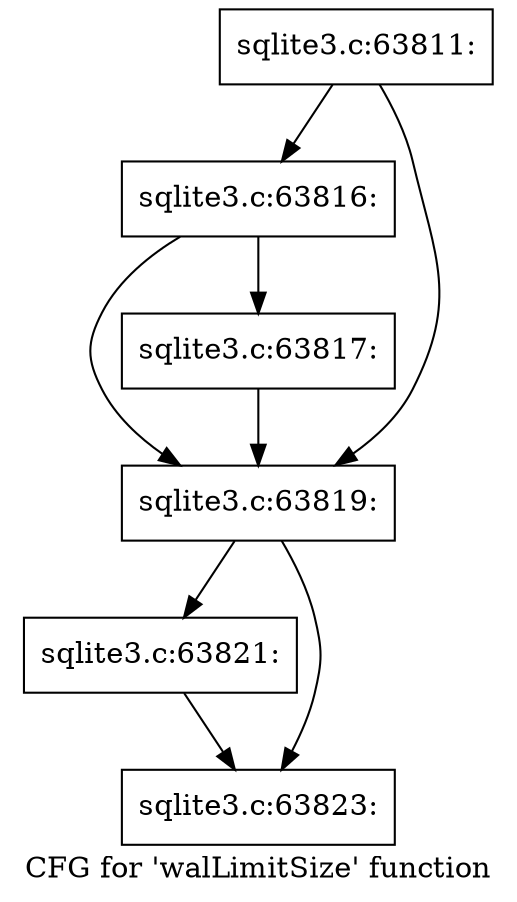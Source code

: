 digraph "CFG for 'walLimitSize' function" {
	label="CFG for 'walLimitSize' function";

	Node0x55c0f74766c0 [shape=record,label="{sqlite3.c:63811:}"];
	Node0x55c0f74766c0 -> Node0x55c0f74797c0;
	Node0x55c0f74766c0 -> Node0x55c0f7479390;
	Node0x55c0f74797c0 [shape=record,label="{sqlite3.c:63816:}"];
	Node0x55c0f74797c0 -> Node0x55c0f52d1030;
	Node0x55c0f74797c0 -> Node0x55c0f7479390;
	Node0x55c0f52d1030 [shape=record,label="{sqlite3.c:63817:}"];
	Node0x55c0f52d1030 -> Node0x55c0f7479390;
	Node0x55c0f7479390 [shape=record,label="{sqlite3.c:63819:}"];
	Node0x55c0f7479390 -> Node0x55c0f52d0f10;
	Node0x55c0f7479390 -> Node0x55c0f747a060;
	Node0x55c0f52d0f10 [shape=record,label="{sqlite3.c:63821:}"];
	Node0x55c0f52d0f10 -> Node0x55c0f747a060;
	Node0x55c0f747a060 [shape=record,label="{sqlite3.c:63823:}"];
}
